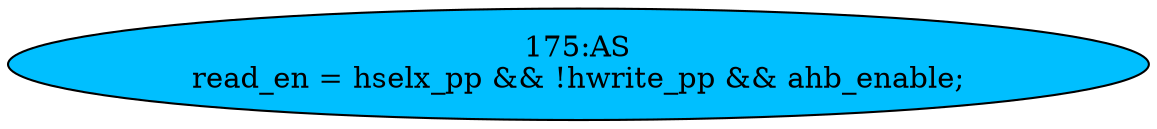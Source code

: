 strict digraph "" {
	node [label="\N"];
	"175:AS"	 [ast="<pyverilog.vparser.ast.Assign object at 0x7fba378aecd0>",
		def_var="['read_en']",
		fillcolor=deepskyblue,
		label="175:AS
read_en = hselx_pp && !hwrite_pp && ahb_enable;",
		statements="[]",
		style=filled,
		typ=Assign,
		use_var="['hselx_pp', 'hwrite_pp', 'ahb_enable']"];
}

